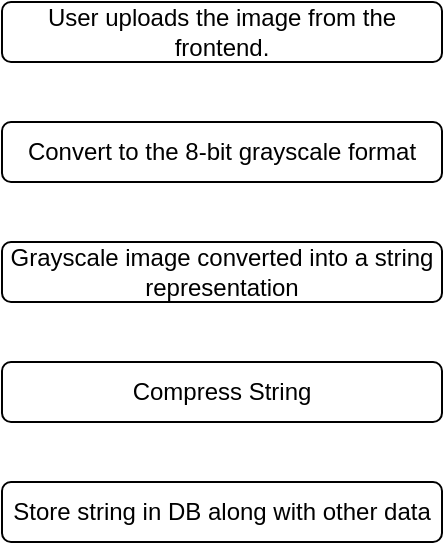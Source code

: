 <mxfile version="21.1.8" type="github">
  <diagram name="Page-1" id="Et9ieoYarkX6nhCRH8Cg">
    <mxGraphModel dx="880" dy="452" grid="1" gridSize="10" guides="1" tooltips="1" connect="1" arrows="1" fold="1" page="1" pageScale="1" pageWidth="827" pageHeight="1169" math="0" shadow="0">
      <root>
        <mxCell id="0" />
        <mxCell id="1" parent="0" />
        <mxCell id="NLN-9L0Z86SyIu5LshTe-1" value="User uploads the image from the frontend." style="rounded=1;whiteSpace=wrap;html=1;" vertex="1" parent="1">
          <mxGeometry x="194" y="60" width="220" height="30" as="geometry" />
        </mxCell>
        <mxCell id="NLN-9L0Z86SyIu5LshTe-2" value="Convert to the 8-bit grayscale format" style="rounded=1;whiteSpace=wrap;html=1;" vertex="1" parent="1">
          <mxGeometry x="194" y="120" width="220" height="30" as="geometry" />
        </mxCell>
        <mxCell id="NLN-9L0Z86SyIu5LshTe-3" value="Grayscale image converted into a string representation" style="rounded=1;whiteSpace=wrap;html=1;" vertex="1" parent="1">
          <mxGeometry x="194" y="180" width="220" height="30" as="geometry" />
        </mxCell>
        <mxCell id="NLN-9L0Z86SyIu5LshTe-4" value="Compress String" style="rounded=1;whiteSpace=wrap;html=1;" vertex="1" parent="1">
          <mxGeometry x="194" y="240" width="220" height="30" as="geometry" />
        </mxCell>
        <mxCell id="NLN-9L0Z86SyIu5LshTe-5" value="Store string in DB along with other data" style="rounded=1;whiteSpace=wrap;html=1;" vertex="1" parent="1">
          <mxGeometry x="194" y="300" width="220" height="30" as="geometry" />
        </mxCell>
      </root>
    </mxGraphModel>
  </diagram>
</mxfile>
